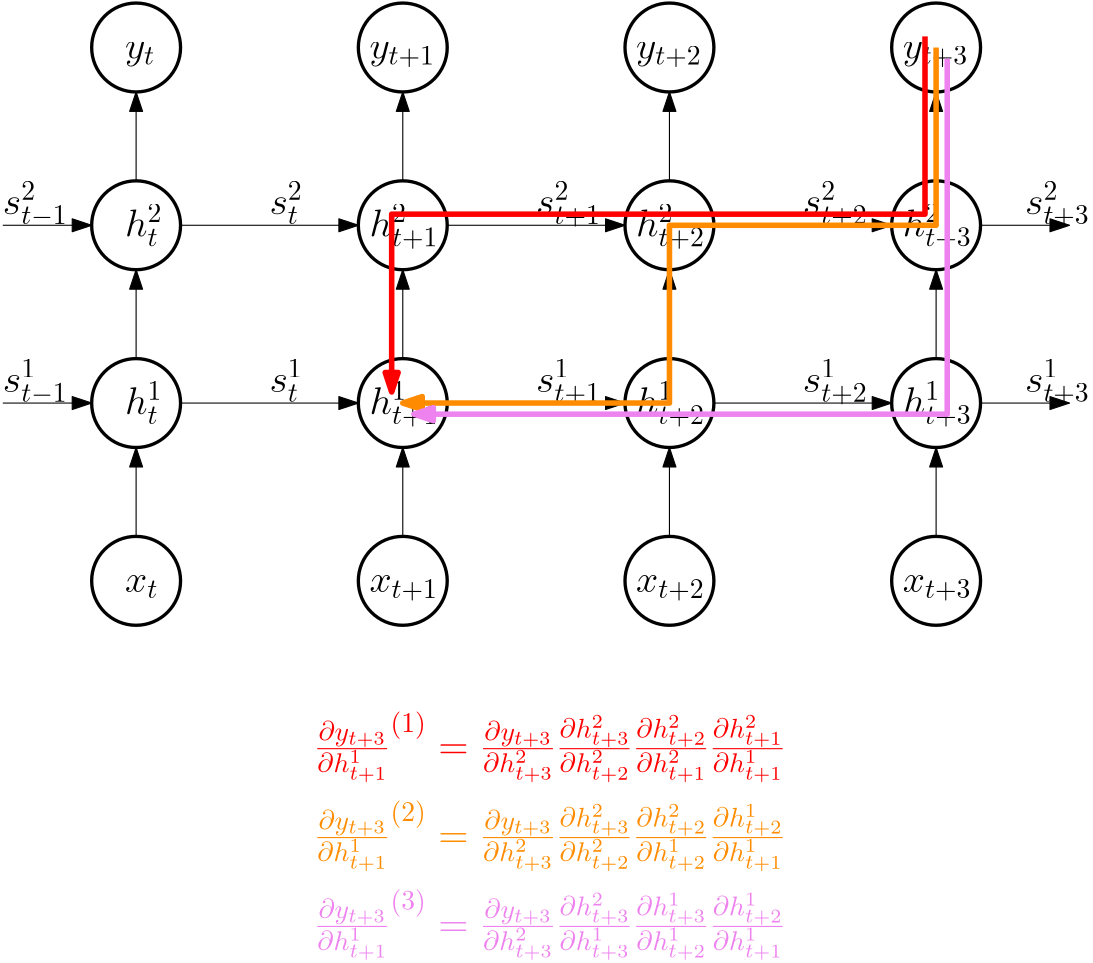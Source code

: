 <?xml version="1.0"?>
<!DOCTYPE ipe SYSTEM "ipe.dtd">
<ipe version="70206" creator="Ipe 7.2.7">
<info created="D:20180425094852" modified="D:20180425100151"/>
<ipestyle name="basic">
<symbol name="arrow/arc(spx)">
<path stroke="sym-stroke" fill="sym-stroke" pen="sym-pen">
0 0 m
-1 0.333 l
-1 -0.333 l
h
</path>
</symbol>
<symbol name="arrow/farc(spx)">
<path stroke="sym-stroke" fill="white" pen="sym-pen">
0 0 m
-1 0.333 l
-1 -0.333 l
h
</path>
</symbol>
<symbol name="arrow/ptarc(spx)">
<path stroke="sym-stroke" fill="sym-stroke" pen="sym-pen">
0 0 m
-1 0.333 l
-0.8 0 l
-1 -0.333 l
h
</path>
</symbol>
<symbol name="arrow/fptarc(spx)">
<path stroke="sym-stroke" fill="white" pen="sym-pen">
0 0 m
-1 0.333 l
-0.8 0 l
-1 -0.333 l
h
</path>
</symbol>
<symbol name="mark/circle(sx)" transformations="translations">
<path fill="sym-stroke">
0.6 0 0 0.6 0 0 e
0.4 0 0 0.4 0 0 e
</path>
</symbol>
<symbol name="mark/disk(sx)" transformations="translations">
<path fill="sym-stroke">
0.6 0 0 0.6 0 0 e
</path>
</symbol>
<symbol name="mark/fdisk(sfx)" transformations="translations">
<group>
<path fill="sym-fill">
0.5 0 0 0.5 0 0 e
</path>
<path fill="sym-stroke" fillrule="eofill">
0.6 0 0 0.6 0 0 e
0.4 0 0 0.4 0 0 e
</path>
</group>
</symbol>
<symbol name="mark/box(sx)" transformations="translations">
<path fill="sym-stroke" fillrule="eofill">
-0.6 -0.6 m
0.6 -0.6 l
0.6 0.6 l
-0.6 0.6 l
h
-0.4 -0.4 m
0.4 -0.4 l
0.4 0.4 l
-0.4 0.4 l
h
</path>
</symbol>
<symbol name="mark/square(sx)" transformations="translations">
<path fill="sym-stroke">
-0.6 -0.6 m
0.6 -0.6 l
0.6 0.6 l
-0.6 0.6 l
h
</path>
</symbol>
<symbol name="mark/fsquare(sfx)" transformations="translations">
<group>
<path fill="sym-fill">
-0.5 -0.5 m
0.5 -0.5 l
0.5 0.5 l
-0.5 0.5 l
h
</path>
<path fill="sym-stroke" fillrule="eofill">
-0.6 -0.6 m
0.6 -0.6 l
0.6 0.6 l
-0.6 0.6 l
h
-0.4 -0.4 m
0.4 -0.4 l
0.4 0.4 l
-0.4 0.4 l
h
</path>
</group>
</symbol>
<symbol name="mark/cross(sx)" transformations="translations">
<group>
<path fill="sym-stroke">
-0.43 -0.57 m
0.57 0.43 l
0.43 0.57 l
-0.57 -0.43 l
h
</path>
<path fill="sym-stroke">
-0.43 0.57 m
0.57 -0.43 l
0.43 -0.57 l
-0.57 0.43 l
h
</path>
</group>
</symbol>
<symbol name="arrow/fnormal(spx)">
<path stroke="sym-stroke" fill="white" pen="sym-pen">
0 0 m
-1 0.333 l
-1 -0.333 l
h
</path>
</symbol>
<symbol name="arrow/pointed(spx)">
<path stroke="sym-stroke" fill="sym-stroke" pen="sym-pen">
0 0 m
-1 0.333 l
-0.8 0 l
-1 -0.333 l
h
</path>
</symbol>
<symbol name="arrow/fpointed(spx)">
<path stroke="sym-stroke" fill="white" pen="sym-pen">
0 0 m
-1 0.333 l
-0.8 0 l
-1 -0.333 l
h
</path>
</symbol>
<symbol name="arrow/linear(spx)">
<path stroke="sym-stroke" pen="sym-pen">
-1 0.333 m
0 0 l
-1 -0.333 l
</path>
</symbol>
<symbol name="arrow/fdouble(spx)">
<path stroke="sym-stroke" fill="white" pen="sym-pen">
0 0 m
-1 0.333 l
-1 -0.333 l
h
-1 0 m
-2 0.333 l
-2 -0.333 l
h
</path>
</symbol>
<symbol name="arrow/double(spx)">
<path stroke="sym-stroke" fill="sym-stroke" pen="sym-pen">
0 0 m
-1 0.333 l
-1 -0.333 l
h
-1 0 m
-2 0.333 l
-2 -0.333 l
h
</path>
</symbol>
<pen name="heavier" value="0.8"/>
<pen name="fat" value="1.2"/>
<pen name="ultrafat" value="2"/>
<symbolsize name="large" value="5"/>
<symbolsize name="small" value="2"/>
<symbolsize name="tiny" value="1.1"/>
<arrowsize name="large" value="10"/>
<arrowsize name="small" value="5"/>
<arrowsize name="tiny" value="3"/>
<color name="red" value="1 0 0"/>
<color name="green" value="0 1 0"/>
<color name="blue" value="0 0 1"/>
<color name="yellow" value="1 1 0"/>
<color name="orange" value="1 0.647 0"/>
<color name="gold" value="1 0.843 0"/>
<color name="purple" value="0.627 0.125 0.941"/>
<color name="gray" value="0.745"/>
<color name="brown" value="0.647 0.165 0.165"/>
<color name="navy" value="0 0 0.502"/>
<color name="pink" value="1 0.753 0.796"/>
<color name="seagreen" value="0.18 0.545 0.341"/>
<color name="turquoise" value="0.251 0.878 0.816"/>
<color name="violet" value="0.933 0.51 0.933"/>
<color name="darkblue" value="0 0 0.545"/>
<color name="darkcyan" value="0 0.545 0.545"/>
<color name="darkgray" value="0.663"/>
<color name="darkgreen" value="0 0.392 0"/>
<color name="darkmagenta" value="0.545 0 0.545"/>
<color name="darkorange" value="1 0.549 0"/>
<color name="darkred" value="0.545 0 0"/>
<color name="lightblue" value="0.678 0.847 0.902"/>
<color name="lightcyan" value="0.878 1 1"/>
<color name="lightgray" value="0.827"/>
<color name="lightgreen" value="0.565 0.933 0.565"/>
<color name="lightyellow" value="1 1 0.878"/>
<dashstyle name="dashed" value="[4] 0"/>
<dashstyle name="dotted" value="[1 3] 0"/>
<dashstyle name="dash dotted" value="[4 2 1 2] 0"/>
<dashstyle name="dash dot dotted" value="[4 2 1 2 1 2] 0"/>
<textsize name="large" value="\large"/>
<textsize name="Large" value="\Large"/>
<textsize name="LARGE" value="\LARGE"/>
<textsize name="huge" value="\huge"/>
<textsize name="Huge" value="\Huge"/>
<textsize name="small" value="\small"/>
<textsize name="footnote" value="\footnotesize"/>
<textsize name="tiny" value="\tiny"/>
<textstyle name="center" begin="\begin{center}" end="\end{center}"/>
<textstyle name="itemize" begin="\begin{itemize}" end="\end{itemize}"/>
<textstyle name="item" begin="\begin{itemize}\item{}" end="\end{itemize}"/>
<gridsize name="4 pts" value="4"/>
<gridsize name="8 pts (~3 mm)" value="8"/>
<gridsize name="16 pts (~6 mm)" value="16"/>
<gridsize name="32 pts (~12 mm)" value="32"/>
<gridsize name="10 pts (~3.5 mm)" value="10"/>
<gridsize name="20 pts (~7 mm)" value="20"/>
<gridsize name="14 pts (~5 mm)" value="14"/>
<gridsize name="28 pts (~10 mm)" value="28"/>
<gridsize name="56 pts (~20 mm)" value="56"/>
<anglesize name="90 deg" value="90"/>
<anglesize name="60 deg" value="60"/>
<anglesize name="45 deg" value="45"/>
<anglesize name="30 deg" value="30"/>
<anglesize name="22.5 deg" value="22.5"/>
<opacity name="10%" value="0.1"/>
<opacity name="30%" value="0.3"/>
<opacity name="50%" value="0.5"/>
<opacity name="75%" value="0.75"/>
<tiling name="falling" angle="-60" step="4" width="1"/>
<tiling name="rising" angle="30" step="4" width="1"/>
</ipestyle>
<page>
<layer name="alpha"/>
<view layers="alpha" active="alpha"/>
<path layer="alpha" stroke="black" arrow="normal/normal">
160 656 m
192 656 l
</path>
<path matrix="1 0 0 1 128 0" stroke="black" fill="white" pen="fat">
16 0 0 16 80 656 e
</path>
<path matrix="1 0 0 1 128 64" stroke="black" fill="white" pen="fat">
16 0 0 16 80 656 e
</path>
<path matrix="1 0 0 1 128 -64" stroke="black" fill="white" pen="fat">
16 0 0 16 80 656 e
</path>
<path matrix="1 0 0 1 128 -128" stroke="black" fill="white" pen="fat">
16 0 0 16 80 656 e
</path>
<path matrix="1 0 0 1 224 -64" stroke="black" fill="white" pen="fat">
16 0 0 16 80 656 e
</path>
<path matrix="1 0 0 1 224 0" stroke="black" fill="white" pen="fat">
16 0 0 16 80 656 e
</path>
<path matrix="1 0 0 1 224 64" stroke="black" fill="white" pen="fat">
16 0 0 16 80 656 e
</path>
<path matrix="1 0 0 1 224 -128" stroke="black" fill="white" pen="fat">
16 0 0 16 80 656 e
</path>
<path matrix="1 0 0 1 320 -64" stroke="black" fill="white" pen="fat">
16 0 0 16 80 656 e
</path>
<path matrix="1 0 0 1 320 -128" stroke="black" fill="white" pen="fat">
16 0 0 16 80 656 e
</path>
<path matrix="1 0 0 1 320 0" stroke="black" fill="white" pen="fat">
16 0 0 16 80 656 e
</path>
<path matrix="1 0 0 1 320 64" stroke="black" fill="white" pen="fat">
16 0 0 16 80 656 e
</path>
<path matrix="1 0 0 1 416 64" stroke="black" fill="white" pen="fat">
16 0 0 16 80 656 e
</path>
<path matrix="1 0 0 1 416 0" stroke="black" fill="white" pen="fat">
16 0 0 16 80 656 e
</path>
<path matrix="1 0 0 1 416 -64" stroke="black" fill="white" pen="fat">
16 0 0 16 80 656 e
</path>
<path matrix="1 0 0 1 416 -128" stroke="black" fill="white" pen="fat">
16 0 0 16 80 656 e
</path>
<path matrix="1 0 0 1 0 -64" stroke="black" arrow="normal/normal">
160 656 m
192 656 l
</path>
<path matrix="1 0 0 1 352 -64" stroke="black" arrow="normal/normal">
160 656 m
192 656 l
</path>
<path matrix="1 0 0 1 352 0" stroke="black" arrow="normal/normal">
160 656 m
192 656 l
</path>
<path stroke="black" arrow="normal/normal">
224 656 m
288 656 l
</path>
<path matrix="1 0 0 1 0 -64" stroke="black" arrow="normal/normal">
224 656 m
288 656 l
</path>
<path matrix="1 0 0 1 96 -64" stroke="black" arrow="normal/normal">
224 656 m
288 656 l
</path>
<path matrix="1 0 0 1 96 0" stroke="black" arrow="normal/normal">
224 656 m
288 656 l
</path>
<path matrix="1 0 0 1 192 0" stroke="black" arrow="normal/normal">
224 656 m
288 656 l
</path>
<path matrix="1 0 0 1 192 -64" stroke="black" arrow="normal/normal">
224 656 m
288 656 l
</path>
<path matrix="1 0 0 1 128 -64" stroke="black" arrow="normal/normal">
80 608 m
80 640 l
</path>
<path matrix="1 0 0 1 128 0" stroke="black" arrow="normal/normal">
80 608 m
80 640 l
</path>
<path matrix="1 0 0 1 128 64" stroke="black" arrow="normal/normal">
80 608 m
80 640 l
</path>
<path matrix="1 0 0 1 224 -64" stroke="black" arrow="normal/normal">
80 608 m
80 640 l
</path>
<path matrix="1 0 0 1 224 0" stroke="black" arrow="normal/normal">
80 608 m
80 640 l
</path>
<path matrix="1 0 0 1 224 64" stroke="black" arrow="normal/normal">
80 608 m
80 640 l
</path>
<path matrix="1 0 0 1 320 -64" stroke="black" arrow="normal/normal">
80 608 m
80 640 l
</path>
<path matrix="1 0 0 1 320 0" stroke="black" arrow="normal/normal">
80 608 m
80 640 l
</path>
<path matrix="1 0 0 1 320 64" stroke="black" arrow="normal/normal">
80 608 m
80 640 l
</path>
<path matrix="1 0 0 1 416 -64" stroke="black" arrow="normal/normal">
80 608 m
80 640 l
</path>
<path matrix="1 0 0 1 416 0" stroke="black" arrow="normal/normal">
80 608 m
80 640 l
</path>
<path matrix="1 0 0 1 416 64" stroke="black" arrow="normal/normal">
80 608 m
80 640 l
</path>
<text transformations="translations" pos="160 596" stroke="black" type="label" width="23.443" height="11.623" depth="4.38" valign="baseline" size="Large" style="math">s_{t-1}^{1}</text>
<text transformations="translations" pos="160 660" stroke="black" type="label" width="23.443" height="11.623" depth="4.38" valign="baseline" size="Large" style="math">s_{t-1}^{2}</text>
<text transformations="translations" pos="204 524" stroke="black" type="label" width="12.078" height="6.179" depth="2.15" valign="baseline" size="Large" style="math">x_{t}</text>
<text transformations="translations" pos="204 588" stroke="black" type="label" width="13.566" height="11.623" depth="3.55" valign="baseline" size="Large" style="math">h_{t}^{1}</text>
<text transformations="translations" pos="204 652" stroke="black" type="label" width="13.566" height="11.623" depth="3.55" valign="baseline" size="Large" style="math">h_{t}^{2}</text>
<text transformations="translations" pos="204 716" stroke="black" type="label" width="10.945" height="6.176" depth="2.79" valign="baseline" size="Large" style="math">y_{t}</text>
<text matrix="1 0 0 1 96 0" transformations="translations" pos="160 596" stroke="black" type="label" width="12.096" height="11.623" depth="3.55" valign="baseline" size="Large" style="math">s_{t}^{1}</text>
<text matrix="1 0 0 1 96 0" transformations="translations" pos="160 660" stroke="black" type="label" width="12.096" height="11.623" depth="3.55" valign="baseline" size="Large" style="math">s_{t}^{2}</text>
<text matrix="1 0 0 1 88 0" transformations="translations" pos="204 524" stroke="black" type="label" width="24.808" height="6.179" depth="2.98" valign="baseline" size="Large" style="math">x_{t+1}</text>
<text matrix="1 0 0 1 88 0" transformations="translations" pos="204 588" stroke="black" type="label" width="24.912" height="11.623" depth="4.38" valign="baseline" size="Large" style="math">h_{t+1}^{1}</text>
<text matrix="1 0 0 1 88 0" transformations="translations" pos="204 652" stroke="black" type="label" width="24.912" height="11.623" depth="4.38" valign="baseline" size="Large" style="math">h_{t+1}^{2}</text>
<text matrix="1 0 0 1 88 0" transformations="translations" pos="204 716" stroke="black" type="label" width="23.675" height="6.179" depth="2.98" valign="baseline" size="Large" style="math">y_{t+1}</text>
<text matrix="1 0 0 1 192 0" transformations="translations" pos="160 596" stroke="black" type="label" width="23.443" height="11.623" depth="4.38" valign="baseline" size="Large" style="math">s_{t+1}^{1}</text>
<text matrix="1 0 0 1 192 0" transformations="translations" pos="160 660" stroke="black" type="label" width="23.443" height="11.623" depth="4.38" valign="baseline" size="Large" style="math">s_{t+1}^{2}</text>
<text matrix="1 0 0 1 184 0" transformations="translations" pos="204 524" stroke="black" type="label" width="24.808" height="6.179" depth="2.98" valign="baseline" size="Large" style="math">x_{t+2}</text>
<text matrix="1 0 0 1 184 0" transformations="translations" pos="204 588" stroke="black" type="label" width="24.912" height="11.623" depth="4.38" valign="baseline" size="Large" style="math">h_{t+2}^{1}</text>
<text matrix="1 0 0 1 184 0" transformations="translations" pos="204 652" stroke="black" type="label" width="24.912" height="11.623" depth="4.38" valign="baseline" size="Large" style="math">h_{t+2}^{2}</text>
<text matrix="1 0 0 1 184 0" transformations="translations" pos="204 716" stroke="black" type="label" width="23.675" height="6.179" depth="2.98" valign="baseline" size="Large" style="math">y_{t+2}</text>
<text matrix="1 0 0 1 288 0" transformations="translations" pos="160 596" stroke="black" type="label" width="23.443" height="11.623" depth="4.38" valign="baseline" size="Large" style="math">s_{t+2}^{1}</text>
<text matrix="1 0 0 1 288 0" transformations="translations" pos="160 660" stroke="black" type="label" width="23.443" height="11.623" depth="4.38" valign="baseline" size="Large" style="math">s_{t+2}^{2}</text>
<text matrix="1 0 0 1 280 0" transformations="translations" pos="204 524" stroke="black" type="label" width="24.808" height="6.179" depth="2.98" valign="baseline" size="Large" style="math">x_{t+3}</text>
<text matrix="1 0 0 1 280 0" transformations="translations" pos="204 588" stroke="black" type="label" width="24.912" height="11.623" depth="4.38" valign="baseline" size="Large" style="math">h_{t+3}^{1}</text>
<text matrix="1 0 0 1 280 0" transformations="translations" pos="204 652" stroke="black" type="label" width="24.912" height="11.623" depth="4.38" valign="baseline" size="Large" style="math">h_{t+3}^{2}</text>
<text matrix="1 0 0 1 280 0" transformations="translations" pos="204 716" stroke="black" type="label" width="23.675" height="6.179" depth="2.98" valign="baseline" size="Large" style="math">y_{t+3}</text>
<text transformations="translations" pos="528 660" stroke="black" type="label" width="23.443" height="11.623" depth="4.38" valign="baseline" size="Large" style="math">s_{t+3}^{2}</text>
<text transformations="translations" pos="528 596" stroke="black" type="label" width="23.443" height="11.623" depth="4.38" valign="baseline" size="Large" style="math">s_{t+3}^{1}</text>
<path matrix="1 0 0 1 -4 4" stroke="red" pen="ultrafat" arrow="normal/normal">
496 720 m
496 656 l
400 656 l
304 656 l
304 592 l
</path>
<path stroke="darkorange" pen="ultrafat" arrow="normal/normal">
496 720 m
496 656 l
400 656 l
400 592 l
304 592 l
</path>
<path matrix="1.02128 0 0 1 -6.55319 -4" stroke="violet" pen="ultrafat" arrow="normal/normal">
496 720 m
496 656 l
496 592 l
400 592 l
308 592 l
</path>
<text matrix="1 0 0 1 -32 16" transformations="translations" pos="304 448" stroke="red" type="label" width="169.967" height="17.047" depth="8.44" valign="baseline" size="Large" style="math">{\frac{\partial y_{t+3}}{\partial h_{t+1}^{1}}}^{(1)}  =  \frac{\partial y_{t+3}}{\partial h_{t+3}^{2}}  \frac{\partial h_{t+3}^{2}}{\partial h_{t+2}^{2}}  \frac{\partial h_{t+2}^{2}}{\partial h_{t+1}^{2}}  \frac{\partial h_{t+1}^{2}}{\partial h_{t+1}^{1}}</text>
<text matrix="1 0 0 1 -32 -16" transformations="translations" pos="304 448" stroke="darkorange" type="label" width="169.967" height="17.047" depth="8.44" valign="baseline" size="Large" style="math">{\frac{\partial y_{t+3}}{\partial h_{t+1}^{1}}}^{(2)}  =  \frac{\partial y_{t+3}}{\partial h_{t+3}^{2}}  \frac{\partial h_{t+3}^{2}}{\partial h_{t+2}^{2}}  \frac{\partial h_{t+2}^{2}}{\partial h_{t+2}^{1}}  \frac{\partial h_{t+2}^{1}}{\partial h_{t+1}^{1}}</text>
<text matrix="1 0 0 1 -32 -48" transformations="translations" pos="304 448" stroke="violet" type="label" width="169.967" height="17.047" depth="8.44" valign="baseline" size="Large" style="math">{\frac{\partial y_{t+3}}{\partial h_{t+1}^{1}}}^{(3)}  =  \frac{\partial y_{t+3}}{\partial h_{t+3}^{2}}  \frac{\partial h_{t+3}^{2}}{\partial h_{t+3}^{1}}  \frac{\partial h_{t+3}^{1}}{\partial h_{t+2}^{1}}  \frac{\partial h_{t+2}^{1}}{\partial h_{t+1}^{1}}</text>
</page>
</ipe>
